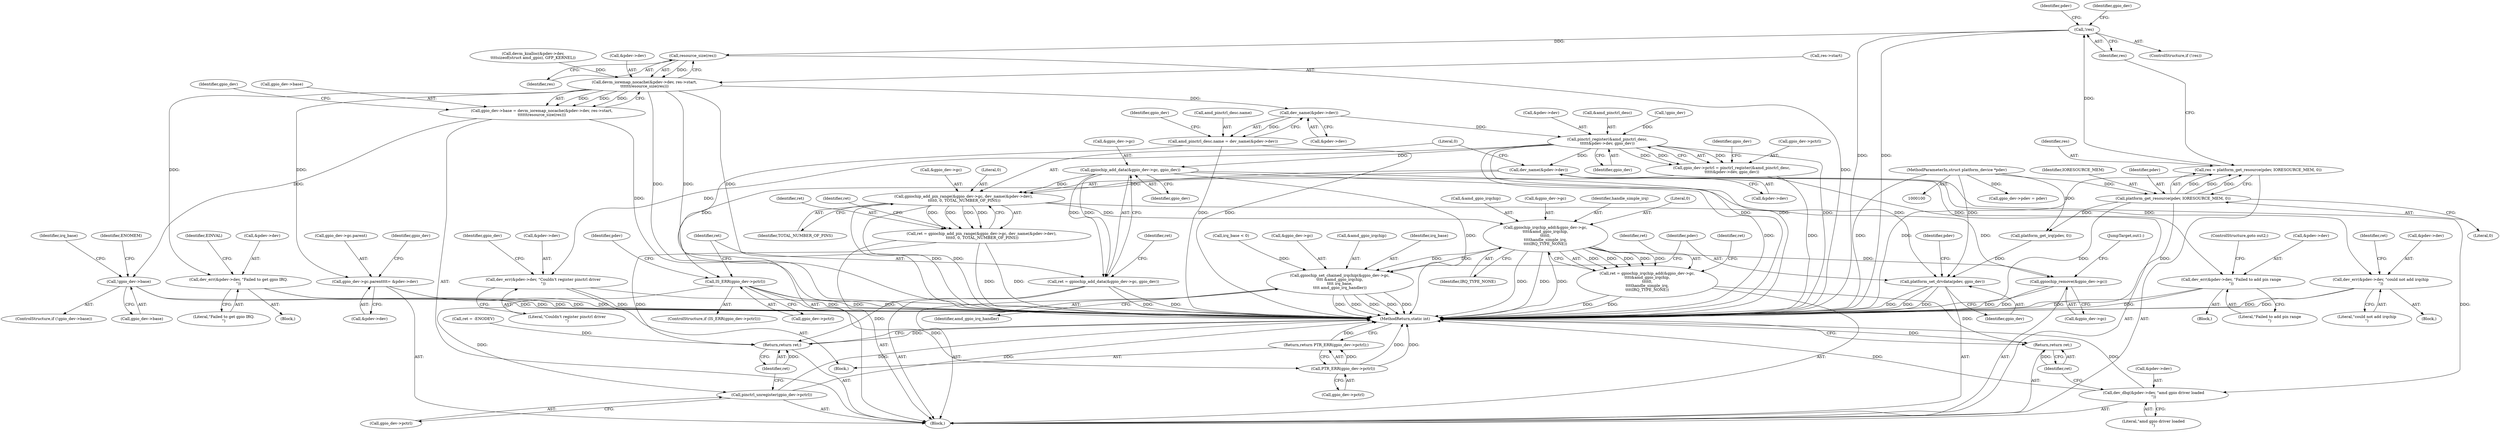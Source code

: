 digraph "0_linux_251e22abde21833b3d29577e4d8c7aaccd650eee@pointer" {
"1000138" [label="(Call,!res)"];
"1000131" [label="(Call,res = platform_get_resource(pdev, IORESOURCE_MEM, 0))"];
"1000133" [label="(Call,platform_get_resource(pdev, IORESOURCE_MEM, 0))"];
"1000101" [label="(MethodParameterIn,struct platform_device *pdev)"];
"1000162" [label="(Call,resource_size(res))"];
"1000154" [label="(Call,devm_ioremap_nocache(&pdev->dev, res->start,\n\t\t\t\t\t\tresource_size(res)))"];
"1000150" [label="(Call,gpio_dev->base = devm_ioremap_nocache(&pdev->dev, res->start,\n\t\t\t\t\t\tresource_size(res)))"];
"1000165" [label="(Call,!gpio_dev->base)"];
"1000182" [label="(Call,dev_err(&pdev->dev, \"Failed to get gpio IRQ.\n\"))"];
"1000261" [label="(Call,gpio_dev->gc.parent\t\t\t= &pdev->dev)"];
"1000304" [label="(Call,dev_name(&pdev->dev))"];
"1000300" [label="(Call,amd_pinctrl_desc.name = dev_name(&pdev->dev))"];
"1000313" [label="(Call,pinctrl_register(&amd_pinctrl_desc,\n\t\t\t\t\t&pdev->dev, gpio_dev))"];
"1000309" [label="(Call,gpio_dev->pctrl = pinctrl_register(&amd_pinctrl_desc,\n\t\t\t\t\t&pdev->dev, gpio_dev))"];
"1000322" [label="(Call,IS_ERR(gpio_dev->pctrl))"];
"1000334" [label="(Call,PTR_ERR(gpio_dev->pctrl))"];
"1000333" [label="(Return,return PTR_ERR(gpio_dev->pctrl);)"];
"1000427" [label="(Call,pinctrl_unregister(gpio_dev->pctrl))"];
"1000327" [label="(Call,dev_err(&pdev->dev, \"Couldn't register pinctrl driver\n\"))"];
"1000340" [label="(Call,gpiochip_add_data(&gpio_dev->gc, gpio_dev))"];
"1000338" [label="(Call,ret = gpiochip_add_data(&gpio_dev->gc, gpio_dev))"];
"1000431" [label="(Return,return ret;)"];
"1000351" [label="(Call,gpiochip_add_pin_range(&gpio_dev->gc, dev_name(&pdev->dev),\n \t\t\t\t0, 0, TOTAL_NUMBER_OF_PINS))"];
"1000349" [label="(Call,ret = gpiochip_add_pin_range(&gpio_dev->gc, dev_name(&pdev->dev),\n \t\t\t\t0, 0, TOTAL_NUMBER_OF_PINS))"];
"1000376" [label="(Call,gpiochip_irqchip_add(&gpio_dev->gc,\n\t\t\t\t&amd_gpio_irqchip,\n\t\t\t\t0,\n\t\t\t\thandle_simple_irq,\n\t\t\t\tIRQ_TYPE_NONE))"];
"1000374" [label="(Call,ret = gpiochip_irqchip_add(&gpio_dev->gc,\n\t\t\t\t&amd_gpio_irqchip,\n\t\t\t\t0,\n\t\t\t\thandle_simple_irq,\n\t\t\t\tIRQ_TYPE_NONE))"];
"1000418" [label="(Return,return ret;)"];
"1000400" [label="(Call,gpiochip_set_chained_irqchip(&gpio_dev->gc,\n\t\t\t\t &amd_gpio_irqchip,\n\t\t\t\t irq_base,\n\t\t\t\t amd_gpio_irq_handler))"];
"1000421" [label="(Call,gpiochip_remove(&gpio_dev->gc))"];
"1000409" [label="(Call,platform_set_drvdata(pdev, gpio_dev))"];
"1000356" [label="(Call,dev_name(&pdev->dev))"];
"1000367" [label="(Call,dev_err(&pdev->dev, \"Failed to add pin range\n\"))"];
"1000389" [label="(Call,dev_err(&pdev->dev, \"could not add irqchip\n\"))"];
"1000412" [label="(Call,dev_dbg(&pdev->dev, \"amd gpio driver loaded\n\"))"];
"1000167" [label="(Identifier,gpio_dev)"];
"1000183" [label="(Call,&pdev->dev)"];
"1000433" [label="(MethodReturn,static int)"];
"1000173" [label="(Identifier,irq_base)"];
"1000137" [label="(ControlStructure,if (!res))"];
"1000159" [label="(Call,res->start)"];
"1000432" [label="(Identifier,ret)"];
"1000383" [label="(Literal,0)"];
"1000191" [label="(Call,gpio_dev->pdev = pdev)"];
"1000150" [label="(Call,gpio_dev->base = devm_ioremap_nocache(&pdev->dev, res->start,\n\t\t\t\t\t\tresource_size(res)))"];
"1000101" [label="(MethodParameterIn,struct platform_device *pdev)"];
"1000340" [label="(Call,gpiochip_add_data(&gpio_dev->gc, gpio_dev))"];
"1000366" [label="(Block,)"];
"1000311" [label="(Identifier,gpio_dev)"];
"1000324" [label="(Identifier,gpio_dev)"];
"1000162" [label="(Call,resource_size(res))"];
"1000431" [label="(Return,return ret;)"];
"1000410" [label="(Identifier,pdev)"];
"1000408" [label="(Identifier,amd_gpio_irq_handler)"];
"1000187" [label="(Literal,\"Failed to get gpio IRQ.\n\")"];
"1000345" [label="(Identifier,gpio_dev)"];
"1000417" [label="(Literal,\"amd gpio driver loaded\n\")"];
"1000330" [label="(Identifier,pdev)"];
"1000351" [label="(Call,gpiochip_add_pin_range(&gpio_dev->gc, dev_name(&pdev->dev),\n \t\t\t\t0, 0, TOTAL_NUMBER_OF_PINS))"];
"1000400" [label="(Call,gpiochip_set_chained_irqchip(&gpio_dev->gc,\n\t\t\t\t &amd_gpio_irqchip,\n\t\t\t\t irq_base,\n\t\t\t\t amd_gpio_irq_handler))"];
"1000304" [label="(Call,dev_name(&pdev->dev))"];
"1000139" [label="(Identifier,res)"];
"1000407" [label="(Identifier,irq_base)"];
"1000334" [label="(Call,PTR_ERR(gpio_dev->pctrl))"];
"1000144" [label="(Identifier,pdev)"];
"1000178" [label="(Call,irq_base < 0)"];
"1000373" [label="(ControlStructure,goto out2;)"];
"1000335" [label="(Call,gpio_dev->pctrl)"];
"1000274" [label="(Identifier,gpio_dev)"];
"1000323" [label="(Call,gpio_dev->pctrl)"];
"1000395" [label="(Call,ret = -ENODEV)"];
"1000413" [label="(Call,&pdev->dev)"];
"1000131" [label="(Call,res = platform_get_resource(pdev, IORESOURCE_MEM, 0))"];
"1000427" [label="(Call,pinctrl_unregister(gpio_dev->pctrl))"];
"1000357" [label="(Call,&pdev->dev)"];
"1000163" [label="(Identifier,res)"];
"1000171" [label="(Identifier,ENOMEM)"];
"1000320" [label="(Identifier,gpio_dev)"];
"1000190" [label="(Identifier,EINVAL)"];
"1000181" [label="(Block,)"];
"1000322" [label="(Call,IS_ERR(gpio_dev->pctrl))"];
"1000134" [label="(Identifier,pdev)"];
"1000426" [label="(JumpTarget,out1:)"];
"1000367" [label="(Call,dev_err(&pdev->dev, \"Failed to add pin range\n\"))"];
"1000339" [label="(Identifier,ret)"];
"1000421" [label="(Call,gpiochip_remove(&gpio_dev->gc))"];
"1000394" [label="(Literal,\"could not add irqchip\n\")"];
"1000415" [label="(Identifier,pdev)"];
"1000316" [label="(Call,&pdev->dev)"];
"1000305" [label="(Call,&pdev->dev)"];
"1000381" [label="(Call,&amd_gpio_irqchip)"];
"1000396" [label="(Identifier,ret)"];
"1000349" [label="(Call,ret = gpiochip_add_pin_range(&gpio_dev->gc, dev_name(&pdev->dev),\n \t\t\t\t0, 0, TOTAL_NUMBER_OF_PINS))"];
"1000314" [label="(Call,&amd_pinctrl_desc)"];
"1000350" [label="(Identifier,ret)"];
"1000409" [label="(Call,platform_set_drvdata(pdev, gpio_dev))"];
"1000138" [label="(Call,!res)"];
"1000352" [label="(Call,&gpio_dev->gc)"];
"1000261" [label="(Call,gpio_dev->gc.parent\t\t\t= &pdev->dev)"];
"1000267" [label="(Call,&pdev->dev)"];
"1000356" [label="(Call,dev_name(&pdev->dev))"];
"1000362" [label="(Literal,0)"];
"1000309" [label="(Call,gpio_dev->pctrl = pinctrl_register(&amd_pinctrl_desc,\n\t\t\t\t\t&pdev->dev, gpio_dev))"];
"1000151" [label="(Call,gpio_dev->base)"];
"1000102" [label="(Block,)"];
"1000374" [label="(Call,ret = gpiochip_irqchip_add(&gpio_dev->gc,\n\t\t\t\t&amd_gpio_irqchip,\n\t\t\t\t0,\n\t\t\t\thandle_simple_irq,\n\t\t\t\tIRQ_TYPE_NONE))"];
"1000377" [label="(Call,&gpio_dev->gc)"];
"1000262" [label="(Call,gpio_dev->gc.parent)"];
"1000336" [label="(Identifier,gpio_dev)"];
"1000136" [label="(Literal,0)"];
"1000132" [label="(Identifier,res)"];
"1000376" [label="(Call,gpiochip_irqchip_add(&gpio_dev->gc,\n\t\t\t\t&amd_gpio_irqchip,\n\t\t\t\t0,\n\t\t\t\thandle_simple_irq,\n\t\t\t\tIRQ_TYPE_NONE))"];
"1000333" [label="(Return,return PTR_ERR(gpio_dev->pctrl);)"];
"1000166" [label="(Call,gpio_dev->base)"];
"1000135" [label="(Identifier,IORESOURCE_MEM)"];
"1000327" [label="(Call,dev_err(&pdev->dev, \"Couldn't register pinctrl driver\n\"))"];
"1000412" [label="(Call,dev_dbg(&pdev->dev, \"amd gpio driver loaded\n\"))"];
"1000418" [label="(Return,return ret;)"];
"1000154" [label="(Call,devm_ioremap_nocache(&pdev->dev, res->start,\n\t\t\t\t\t\tresource_size(res)))"];
"1000390" [label="(Call,&pdev->dev)"];
"1000365" [label="(Identifier,ret)"];
"1000347" [label="(Identifier,ret)"];
"1000363" [label="(Identifier,TOTAL_NUMBER_OF_PINS)"];
"1000422" [label="(Call,&gpio_dev->gc)"];
"1000133" [label="(Call,platform_get_resource(pdev, IORESOURCE_MEM, 0))"];
"1000372" [label="(Literal,\"Failed to add pin range\n\")"];
"1000388" [label="(Block,)"];
"1000164" [label="(ControlStructure,if (!gpio_dev->base))"];
"1000112" [label="(Call,devm_kzalloc(&pdev->dev,\n\t\t\t\tsizeof(struct amd_gpio), GFP_KERNEL))"];
"1000361" [label="(Literal,0)"];
"1000401" [label="(Call,&gpio_dev->gc)"];
"1000389" [label="(Call,dev_err(&pdev->dev, \"could not add irqchip\n\"))"];
"1000310" [label="(Call,gpio_dev->pctrl)"];
"1000411" [label="(Identifier,gpio_dev)"];
"1000301" [label="(Call,amd_pinctrl_desc.name)"];
"1000155" [label="(Call,&pdev->dev)"];
"1000332" [label="(Literal,\"Couldn't register pinctrl driver\n\")"];
"1000375" [label="(Identifier,ret)"];
"1000152" [label="(Identifier,gpio_dev)"];
"1000313" [label="(Call,pinctrl_register(&amd_pinctrl_desc,\n\t\t\t\t\t&pdev->dev, gpio_dev))"];
"1000174" [label="(Call,platform_get_irq(pdev, 0))"];
"1000326" [label="(Block,)"];
"1000368" [label="(Call,&pdev->dev)"];
"1000321" [label="(ControlStructure,if (IS_ERR(gpio_dev->pctrl)))"];
"1000121" [label="(Call,!gpio_dev)"];
"1000165" [label="(Call,!gpio_dev->base)"];
"1000385" [label="(Identifier,IRQ_TYPE_NONE)"];
"1000384" [label="(Identifier,handle_simple_irq)"];
"1000405" [label="(Call,&amd_gpio_irqchip)"];
"1000328" [label="(Call,&pdev->dev)"];
"1000419" [label="(Identifier,ret)"];
"1000428" [label="(Call,gpio_dev->pctrl)"];
"1000341" [label="(Call,&gpio_dev->gc)"];
"1000338" [label="(Call,ret = gpiochip_add_data(&gpio_dev->gc, gpio_dev))"];
"1000387" [label="(Identifier,ret)"];
"1000300" [label="(Call,amd_pinctrl_desc.name = dev_name(&pdev->dev))"];
"1000182" [label="(Call,dev_err(&pdev->dev, \"Failed to get gpio IRQ.\n\"))"];
"1000138" -> "1000137"  [label="AST: "];
"1000138" -> "1000139"  [label="CFG: "];
"1000139" -> "1000138"  [label="AST: "];
"1000144" -> "1000138"  [label="CFG: "];
"1000152" -> "1000138"  [label="CFG: "];
"1000138" -> "1000433"  [label="DDG: "];
"1000138" -> "1000433"  [label="DDG: "];
"1000131" -> "1000138"  [label="DDG: "];
"1000138" -> "1000162"  [label="DDG: "];
"1000131" -> "1000102"  [label="AST: "];
"1000131" -> "1000133"  [label="CFG: "];
"1000132" -> "1000131"  [label="AST: "];
"1000133" -> "1000131"  [label="AST: "];
"1000139" -> "1000131"  [label="CFG: "];
"1000131" -> "1000433"  [label="DDG: "];
"1000133" -> "1000131"  [label="DDG: "];
"1000133" -> "1000131"  [label="DDG: "];
"1000133" -> "1000131"  [label="DDG: "];
"1000133" -> "1000136"  [label="CFG: "];
"1000134" -> "1000133"  [label="AST: "];
"1000135" -> "1000133"  [label="AST: "];
"1000136" -> "1000133"  [label="AST: "];
"1000133" -> "1000433"  [label="DDG: "];
"1000133" -> "1000433"  [label="DDG: "];
"1000101" -> "1000133"  [label="DDG: "];
"1000133" -> "1000174"  [label="DDG: "];
"1000101" -> "1000100"  [label="AST: "];
"1000101" -> "1000433"  [label="DDG: "];
"1000101" -> "1000174"  [label="DDG: "];
"1000101" -> "1000191"  [label="DDG: "];
"1000101" -> "1000409"  [label="DDG: "];
"1000162" -> "1000154"  [label="AST: "];
"1000162" -> "1000163"  [label="CFG: "];
"1000163" -> "1000162"  [label="AST: "];
"1000154" -> "1000162"  [label="CFG: "];
"1000162" -> "1000433"  [label="DDG: "];
"1000162" -> "1000154"  [label="DDG: "];
"1000154" -> "1000150"  [label="AST: "];
"1000155" -> "1000154"  [label="AST: "];
"1000159" -> "1000154"  [label="AST: "];
"1000150" -> "1000154"  [label="CFG: "];
"1000154" -> "1000433"  [label="DDG: "];
"1000154" -> "1000433"  [label="DDG: "];
"1000154" -> "1000433"  [label="DDG: "];
"1000154" -> "1000150"  [label="DDG: "];
"1000154" -> "1000150"  [label="DDG: "];
"1000154" -> "1000150"  [label="DDG: "];
"1000112" -> "1000154"  [label="DDG: "];
"1000154" -> "1000182"  [label="DDG: "];
"1000154" -> "1000261"  [label="DDG: "];
"1000154" -> "1000304"  [label="DDG: "];
"1000150" -> "1000102"  [label="AST: "];
"1000151" -> "1000150"  [label="AST: "];
"1000167" -> "1000150"  [label="CFG: "];
"1000150" -> "1000433"  [label="DDG: "];
"1000150" -> "1000165"  [label="DDG: "];
"1000165" -> "1000164"  [label="AST: "];
"1000165" -> "1000166"  [label="CFG: "];
"1000166" -> "1000165"  [label="AST: "];
"1000171" -> "1000165"  [label="CFG: "];
"1000173" -> "1000165"  [label="CFG: "];
"1000165" -> "1000433"  [label="DDG: "];
"1000165" -> "1000433"  [label="DDG: "];
"1000182" -> "1000181"  [label="AST: "];
"1000182" -> "1000187"  [label="CFG: "];
"1000183" -> "1000182"  [label="AST: "];
"1000187" -> "1000182"  [label="AST: "];
"1000190" -> "1000182"  [label="CFG: "];
"1000182" -> "1000433"  [label="DDG: "];
"1000182" -> "1000433"  [label="DDG: "];
"1000261" -> "1000102"  [label="AST: "];
"1000261" -> "1000267"  [label="CFG: "];
"1000262" -> "1000261"  [label="AST: "];
"1000267" -> "1000261"  [label="AST: "];
"1000274" -> "1000261"  [label="CFG: "];
"1000261" -> "1000433"  [label="DDG: "];
"1000304" -> "1000300"  [label="AST: "];
"1000304" -> "1000305"  [label="CFG: "];
"1000305" -> "1000304"  [label="AST: "];
"1000300" -> "1000304"  [label="CFG: "];
"1000304" -> "1000300"  [label="DDG: "];
"1000304" -> "1000313"  [label="DDG: "];
"1000300" -> "1000102"  [label="AST: "];
"1000301" -> "1000300"  [label="AST: "];
"1000311" -> "1000300"  [label="CFG: "];
"1000300" -> "1000433"  [label="DDG: "];
"1000300" -> "1000433"  [label="DDG: "];
"1000313" -> "1000309"  [label="AST: "];
"1000313" -> "1000320"  [label="CFG: "];
"1000314" -> "1000313"  [label="AST: "];
"1000316" -> "1000313"  [label="AST: "];
"1000320" -> "1000313"  [label="AST: "];
"1000309" -> "1000313"  [label="CFG: "];
"1000313" -> "1000433"  [label="DDG: "];
"1000313" -> "1000433"  [label="DDG: "];
"1000313" -> "1000433"  [label="DDG: "];
"1000313" -> "1000309"  [label="DDG: "];
"1000313" -> "1000309"  [label="DDG: "];
"1000313" -> "1000309"  [label="DDG: "];
"1000121" -> "1000313"  [label="DDG: "];
"1000313" -> "1000327"  [label="DDG: "];
"1000313" -> "1000340"  [label="DDG: "];
"1000313" -> "1000356"  [label="DDG: "];
"1000309" -> "1000102"  [label="AST: "];
"1000310" -> "1000309"  [label="AST: "];
"1000324" -> "1000309"  [label="CFG: "];
"1000309" -> "1000433"  [label="DDG: "];
"1000309" -> "1000322"  [label="DDG: "];
"1000322" -> "1000321"  [label="AST: "];
"1000322" -> "1000323"  [label="CFG: "];
"1000323" -> "1000322"  [label="AST: "];
"1000330" -> "1000322"  [label="CFG: "];
"1000339" -> "1000322"  [label="CFG: "];
"1000322" -> "1000433"  [label="DDG: "];
"1000322" -> "1000433"  [label="DDG: "];
"1000322" -> "1000334"  [label="DDG: "];
"1000322" -> "1000427"  [label="DDG: "];
"1000334" -> "1000333"  [label="AST: "];
"1000334" -> "1000335"  [label="CFG: "];
"1000335" -> "1000334"  [label="AST: "];
"1000333" -> "1000334"  [label="CFG: "];
"1000334" -> "1000433"  [label="DDG: "];
"1000334" -> "1000433"  [label="DDG: "];
"1000334" -> "1000333"  [label="DDG: "];
"1000333" -> "1000326"  [label="AST: "];
"1000433" -> "1000333"  [label="CFG: "];
"1000333" -> "1000433"  [label="DDG: "];
"1000427" -> "1000102"  [label="AST: "];
"1000427" -> "1000428"  [label="CFG: "];
"1000428" -> "1000427"  [label="AST: "];
"1000432" -> "1000427"  [label="CFG: "];
"1000427" -> "1000433"  [label="DDG: "];
"1000427" -> "1000433"  [label="DDG: "];
"1000327" -> "1000326"  [label="AST: "];
"1000327" -> "1000332"  [label="CFG: "];
"1000328" -> "1000327"  [label="AST: "];
"1000332" -> "1000327"  [label="AST: "];
"1000336" -> "1000327"  [label="CFG: "];
"1000327" -> "1000433"  [label="DDG: "];
"1000327" -> "1000433"  [label="DDG: "];
"1000340" -> "1000338"  [label="AST: "];
"1000340" -> "1000345"  [label="CFG: "];
"1000341" -> "1000340"  [label="AST: "];
"1000345" -> "1000340"  [label="AST: "];
"1000338" -> "1000340"  [label="CFG: "];
"1000340" -> "1000433"  [label="DDG: "];
"1000340" -> "1000433"  [label="DDG: "];
"1000340" -> "1000338"  [label="DDG: "];
"1000340" -> "1000338"  [label="DDG: "];
"1000340" -> "1000351"  [label="DDG: "];
"1000340" -> "1000409"  [label="DDG: "];
"1000338" -> "1000102"  [label="AST: "];
"1000339" -> "1000338"  [label="AST: "];
"1000347" -> "1000338"  [label="CFG: "];
"1000338" -> "1000433"  [label="DDG: "];
"1000338" -> "1000433"  [label="DDG: "];
"1000338" -> "1000431"  [label="DDG: "];
"1000431" -> "1000102"  [label="AST: "];
"1000431" -> "1000432"  [label="CFG: "];
"1000432" -> "1000431"  [label="AST: "];
"1000433" -> "1000431"  [label="CFG: "];
"1000431" -> "1000433"  [label="DDG: "];
"1000432" -> "1000431"  [label="DDG: "];
"1000395" -> "1000431"  [label="DDG: "];
"1000349" -> "1000431"  [label="DDG: "];
"1000351" -> "1000349"  [label="AST: "];
"1000351" -> "1000363"  [label="CFG: "];
"1000352" -> "1000351"  [label="AST: "];
"1000356" -> "1000351"  [label="AST: "];
"1000361" -> "1000351"  [label="AST: "];
"1000362" -> "1000351"  [label="AST: "];
"1000363" -> "1000351"  [label="AST: "];
"1000349" -> "1000351"  [label="CFG: "];
"1000351" -> "1000433"  [label="DDG: "];
"1000351" -> "1000433"  [label="DDG: "];
"1000351" -> "1000349"  [label="DDG: "];
"1000351" -> "1000349"  [label="DDG: "];
"1000351" -> "1000349"  [label="DDG: "];
"1000351" -> "1000349"  [label="DDG: "];
"1000356" -> "1000351"  [label="DDG: "];
"1000351" -> "1000376"  [label="DDG: "];
"1000351" -> "1000421"  [label="DDG: "];
"1000349" -> "1000102"  [label="AST: "];
"1000350" -> "1000349"  [label="AST: "];
"1000365" -> "1000349"  [label="CFG: "];
"1000349" -> "1000433"  [label="DDG: "];
"1000349" -> "1000433"  [label="DDG: "];
"1000376" -> "1000374"  [label="AST: "];
"1000376" -> "1000385"  [label="CFG: "];
"1000377" -> "1000376"  [label="AST: "];
"1000381" -> "1000376"  [label="AST: "];
"1000383" -> "1000376"  [label="AST: "];
"1000384" -> "1000376"  [label="AST: "];
"1000385" -> "1000376"  [label="AST: "];
"1000374" -> "1000376"  [label="CFG: "];
"1000376" -> "1000433"  [label="DDG: "];
"1000376" -> "1000433"  [label="DDG: "];
"1000376" -> "1000433"  [label="DDG: "];
"1000376" -> "1000374"  [label="DDG: "];
"1000376" -> "1000374"  [label="DDG: "];
"1000376" -> "1000374"  [label="DDG: "];
"1000376" -> "1000374"  [label="DDG: "];
"1000376" -> "1000374"  [label="DDG: "];
"1000376" -> "1000400"  [label="DDG: "];
"1000376" -> "1000400"  [label="DDG: "];
"1000376" -> "1000421"  [label="DDG: "];
"1000374" -> "1000102"  [label="AST: "];
"1000375" -> "1000374"  [label="AST: "];
"1000387" -> "1000374"  [label="CFG: "];
"1000374" -> "1000433"  [label="DDG: "];
"1000374" -> "1000433"  [label="DDG: "];
"1000374" -> "1000418"  [label="DDG: "];
"1000418" -> "1000102"  [label="AST: "];
"1000418" -> "1000419"  [label="CFG: "];
"1000419" -> "1000418"  [label="AST: "];
"1000433" -> "1000418"  [label="CFG: "];
"1000418" -> "1000433"  [label="DDG: "];
"1000419" -> "1000418"  [label="DDG: "];
"1000400" -> "1000102"  [label="AST: "];
"1000400" -> "1000408"  [label="CFG: "];
"1000401" -> "1000400"  [label="AST: "];
"1000405" -> "1000400"  [label="AST: "];
"1000407" -> "1000400"  [label="AST: "];
"1000408" -> "1000400"  [label="AST: "];
"1000410" -> "1000400"  [label="CFG: "];
"1000400" -> "1000433"  [label="DDG: "];
"1000400" -> "1000433"  [label="DDG: "];
"1000400" -> "1000433"  [label="DDG: "];
"1000400" -> "1000433"  [label="DDG: "];
"1000400" -> "1000433"  [label="DDG: "];
"1000178" -> "1000400"  [label="DDG: "];
"1000421" -> "1000102"  [label="AST: "];
"1000421" -> "1000422"  [label="CFG: "];
"1000422" -> "1000421"  [label="AST: "];
"1000426" -> "1000421"  [label="CFG: "];
"1000421" -> "1000433"  [label="DDG: "];
"1000421" -> "1000433"  [label="DDG: "];
"1000409" -> "1000102"  [label="AST: "];
"1000409" -> "1000411"  [label="CFG: "];
"1000410" -> "1000409"  [label="AST: "];
"1000411" -> "1000409"  [label="AST: "];
"1000415" -> "1000409"  [label="CFG: "];
"1000409" -> "1000433"  [label="DDG: "];
"1000409" -> "1000433"  [label="DDG: "];
"1000409" -> "1000433"  [label="DDG: "];
"1000174" -> "1000409"  [label="DDG: "];
"1000356" -> "1000357"  [label="CFG: "];
"1000357" -> "1000356"  [label="AST: "];
"1000361" -> "1000356"  [label="CFG: "];
"1000356" -> "1000367"  [label="DDG: "];
"1000356" -> "1000389"  [label="DDG: "];
"1000356" -> "1000412"  [label="DDG: "];
"1000367" -> "1000366"  [label="AST: "];
"1000367" -> "1000372"  [label="CFG: "];
"1000368" -> "1000367"  [label="AST: "];
"1000372" -> "1000367"  [label="AST: "];
"1000373" -> "1000367"  [label="CFG: "];
"1000367" -> "1000433"  [label="DDG: "];
"1000367" -> "1000433"  [label="DDG: "];
"1000389" -> "1000388"  [label="AST: "];
"1000389" -> "1000394"  [label="CFG: "];
"1000390" -> "1000389"  [label="AST: "];
"1000394" -> "1000389"  [label="AST: "];
"1000396" -> "1000389"  [label="CFG: "];
"1000389" -> "1000433"  [label="DDG: "];
"1000389" -> "1000433"  [label="DDG: "];
"1000412" -> "1000102"  [label="AST: "];
"1000412" -> "1000417"  [label="CFG: "];
"1000413" -> "1000412"  [label="AST: "];
"1000417" -> "1000412"  [label="AST: "];
"1000419" -> "1000412"  [label="CFG: "];
"1000412" -> "1000433"  [label="DDG: "];
"1000412" -> "1000433"  [label="DDG: "];
}
